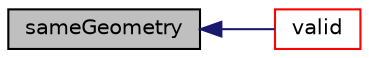 digraph "sameGeometry"
{
  bgcolor="transparent";
  edge [fontname="Helvetica",fontsize="10",labelfontname="Helvetica",labelfontsize="10"];
  node [fontname="Helvetica",fontsize="10",shape=record];
  rankdir="LR";
  Node27 [label="sameGeometry",height=0.2,width=0.4,color="black", fillcolor="grey75", style="filled", fontcolor="black"];
  Node27 -> Node28 [dir="back",color="midnightblue",fontsize="10",style="solid",fontname="Helvetica"];
  Node28 [label="valid",height=0.2,width=0.4,color="red",URL="$a22281.html#aa4ad85c1548bba1f67ef9566c82f7baa",tooltip="Check whether origin has been changed at all or. "];
}
